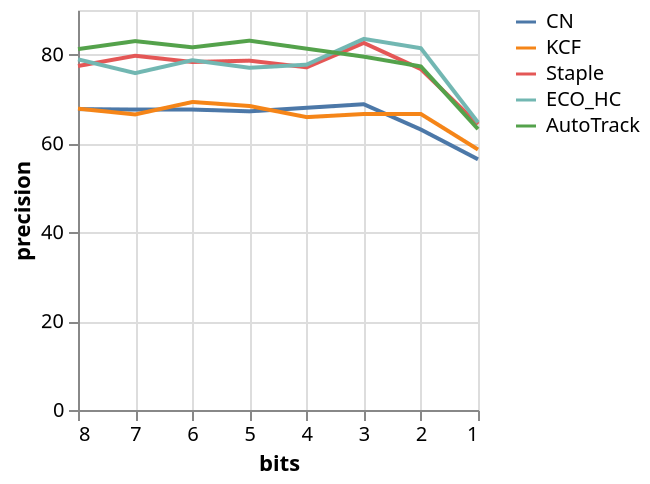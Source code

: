 {
  "$schema": "https://vega.github.io/schema/vega-lite/v5.json",
  "data": {
    "values": [
      {
        "bits": 8,
        "AutoTrack": 81.2,
        "ECO_HC": 78.9,
        "Staple": 77.4,
        "CN": 67.7,
        "KCF": 67.8
      },
      {
        "bits": 7,
        "AutoTrack": 83.0,
        "ECO_HC": 75.8,
        "Staple": 79.7,
        "CN": 67.6,
        "KCF": 66.5
      },
      {
        "bits": 6,
        "AutoTrack": 81.6,
        "ECO_HC": 78.7,
        "Staple": 78.3,
        "CN": 67.6,
        "KCF": 69.3
      },
      {
        "bits": 5,
        "AutoTrack": 83.1,
        "ECO_HC": 77.0,
        "Staple": 78.6,
        "CN": 67.2,
        "KCF": 68.4
      },
      {
        "bits": 4,
        "AutoTrack": 81.3,
        "ECO_HC": 77.7,
        "Staple": 77.1,
        "CN": 68.0,
        "KCF": 65.9
      },
      {
        "bits": 3,
        "AutoTrack": 79.5,
        "ECO_HC": 83.5,
        "Staple": 82.6,
        "CN": 68.8,
        "KCF": 66.6
      },
      {
        "bits": 2,
        "AutoTrack": 77.3,
        "ECO_HC": 81.4,
        "Staple": 76.7,
        "CN": 63.1,
        "KCF": 66.6
      },
      {
        "bits": 1,
        "AutoTrack": 63.2,
        "ECO_HC": 64.7,
        "Staple": 64.3,
        "CN": 56.4,
        "KCF": 58.6
      }
    ]
  },
  "repeat": {
    "layer": [
      "CN",
      "KCF",
      "Staple",
      "ECO_HC",
      "AutoTrack"
    ]
  },
  "spec": {
    "mark": "line",
    "encoding": {
      "x": {
        "sort": "descending",
        "field": "bits",
        "type": "quantitative"
      },
      "y": {
        "field": {
          "repeat": "layer"
        },
        "type": "quantitative",
        "title": "precision"
      },
      "color": {
        "datum": {
          "repeat": "layer"
        },
        "type": "nominal"
      }
    }
  }
}